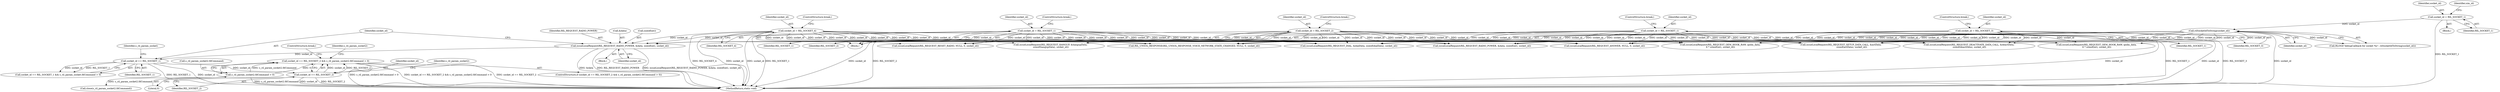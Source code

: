digraph "0_Android_cd5f15f588a5d27e99ba12f057245bfe507f8c42@API" {
"1000416" [label="(Call,socket_id == RIL_SOCKET_2 && s_ril_param_socket2.fdCommand > 0)"];
"1000417" [label="(Call,socket_id == RIL_SOCKET_2)"];
"1000395" [label="(Call,socket_id == RIL_SOCKET_1)"];
"1000386" [label="(Call,issueLocalRequest(RIL_REQUEST_RADIO_POWER, &data, sizeof(int), socket_id))"];
"1000356" [label="(Call,socket_id = RIL_SOCKET_4)"];
"1000143" [label="(Call,rilSocketIdToString(socket_id))"];
"1000134" [label="(Call,socket_id = RIL_SOCKET_1)"];
"1000346" [label="(Call,socket_id = RIL_SOCKET_2)"];
"1000341" [label="(Call,socket_id = RIL_SOCKET_1)"];
"1000361" [label="(Call,socket_id = RIL_SOCKET_1)"];
"1000351" [label="(Call,socket_id = RIL_SOCKET_3)"];
"1000420" [label="(Call,s_ril_param_socket2.fdCommand > 0)"];
"1000394" [label="(Call,socket_id == RIL_SOCKET_1 && s_ril_param_socket.fdCommand > 0)"];
"1000392" [label="(Identifier,socket_id)"];
"1000418" [label="(Identifier,socket_id)"];
"1000397" [label="(Identifier,RIL_SOCKET_1)"];
"1000419" [label="(Identifier,RIL_SOCKET_2)"];
"1000424" [label="(Literal,0)"];
"1000339" [label="(Block,)"];
"1000416" [label="(Call,socket_id == RIL_SOCKET_2 && s_ril_param_socket2.fdCommand > 0)"];
"1000387" [label="(Identifier,RIL_REQUEST_RADIO_POWER)"];
"1000400" [label="(Identifier,s_ril_param_socket)"];
"1000347" [label="(Identifier,socket_id)"];
"1000422" [label="(Identifier,s_ril_param_socket2)"];
"1000440" [label="(Call,RIL_UNSOL_RESPONSE(RIL_UNSOL_RESPONSE_VOICE_NETWORK_STATE_CHANGED, NULL, 0, socket_id))"];
"1000426" [label="(Call,close(s_ril_param_socket2.fdCommand))"];
"1000346" [label="(Call,socket_id = RIL_SOCKET_2)"];
"1000388" [label="(Call,&data)"];
"1000364" [label="(ControlStructure,break;)"];
"1000361" [label="(Call,socket_id = RIL_SOCKET_1)"];
"1000354" [label="(ControlStructure,break;)"];
"1000417" [label="(Call,socket_id == RIL_SOCKET_2)"];
"1000342" [label="(Identifier,socket_id)"];
"1000370" [label="(Block,)"];
"1000144" [label="(Identifier,socket_id)"];
"1000609" [label="(Call,issueLocalRequest(RIL_REQUEST_ANSWER, NULL, 0, socket_id))"];
"1000436" [label="(ControlStructure,break;)"];
"1000141" [label="(Call,RLOGI(\"debugCallback for socket %s\", rilSocketIdToString(socket_id)))"];
"1000143" [label="(Call,rilSocketIdToString(socket_id))"];
"1000564" [label="(Call,issueLocalRequest(RIL_REQUEST_SETUP_DATA_CALL, &actData,\n                              sizeof(actData), socket_id))"];
"1000348" [label="(Identifier,RIL_SOCKET_2)"];
"1000386" [label="(Call,issueLocalRequest(RIL_REQUEST_RADIO_POWER, &data, sizeof(int), socket_id))"];
"1000415" [label="(ControlStructure,if (socket_id == RIL_SOCKET_2 && s_ril_param_socket2.fdCommand > 0))"];
"1000536" [label="(Call,issueLocalRequest(RIL_REQUEST_RADIO_POWER, &data, sizeof(int), socket_id))"];
"1000598" [label="(Call,issueLocalRequest(RIL_REQUEST_DIAL, &dialData, sizeof(dialData), socket_id))"];
"1000363" [label="(Identifier,RIL_SOCKET_1)"];
"1000353" [label="(Identifier,RIL_SOCKET_3)"];
"1000575" [label="(Call,issueLocalRequest(RIL_REQUEST_DEACTIVATE_DATA_CALL, &deactData,\n sizeof(deactData), socket_id))"];
"1000428" [label="(Identifier,s_ril_param_socket2)"];
"1000134" [label="(Call,socket_id = RIL_SOCKET_1)"];
"1000112" [label="(Block,)"];
"1000421" [label="(Call,s_ril_param_socket2.fdCommand)"];
"1000635" [label="(MethodReturn,static void)"];
"1000135" [label="(Identifier,socket_id)"];
"1000521" [label="(Call,issueLocalRequest(RIL_REQUEST_OEM_HOOK_RAW, qxdm_data,\n 6 * sizeof(int), socket_id))"];
"1000362" [label="(Identifier,socket_id)"];
"1000390" [label="(Call,sizeof(int))"];
"1000396" [label="(Identifier,socket_id)"];
"1000351" [label="(Call,socket_id = RIL_SOCKET_3)"];
"1000420" [label="(Call,s_ril_param_socket2.fdCommand > 0)"];
"1000357" [label="(Identifier,socket_id)"];
"1000352" [label="(Identifier,socket_id)"];
"1000358" [label="(Identifier,RIL_SOCKET_4)"];
"1000136" [label="(Identifier,RIL_SOCKET_1)"];
"1000359" [label="(ControlStructure,break;)"];
"1000139" [label="(Identifier,sim_id)"];
"1000343" [label="(Identifier,RIL_SOCKET_1)"];
"1000344" [label="(ControlStructure,break;)"];
"1000479" [label="(Call,issueLocalRequest(RIL_REQUEST_OEM_HOOK_RAW, qxdm_data,\n 6 * sizeof(int), socket_id))"];
"1000618" [label="(Call,issueLocalRequest(RIL_REQUEST_HANGUP, &hangupData,\n sizeof(hangupData), socket_id))"];
"1000341" [label="(Call,socket_id = RIL_SOCKET_1)"];
"1000356" [label="(Call,socket_id = RIL_SOCKET_4)"];
"1000374" [label="(Call,issueLocalRequest(RIL_REQUEST_RESET_RADIO, NULL, 0, socket_id))"];
"1000395" [label="(Call,socket_id == RIL_SOCKET_1)"];
"1000349" [label="(ControlStructure,break;)"];
"1000416" -> "1000415"  [label="AST: "];
"1000416" -> "1000417"  [label="CFG: "];
"1000416" -> "1000420"  [label="CFG: "];
"1000417" -> "1000416"  [label="AST: "];
"1000420" -> "1000416"  [label="AST: "];
"1000428" -> "1000416"  [label="CFG: "];
"1000436" -> "1000416"  [label="CFG: "];
"1000416" -> "1000635"  [label="DDG: s_ril_param_socket2.fdCommand > 0"];
"1000416" -> "1000635"  [label="DDG: socket_id == RIL_SOCKET_2 && s_ril_param_socket2.fdCommand > 0"];
"1000416" -> "1000635"  [label="DDG: socket_id == RIL_SOCKET_2"];
"1000417" -> "1000416"  [label="DDG: socket_id"];
"1000417" -> "1000416"  [label="DDG: RIL_SOCKET_2"];
"1000420" -> "1000416"  [label="DDG: s_ril_param_socket2.fdCommand"];
"1000420" -> "1000416"  [label="DDG: 0"];
"1000417" -> "1000419"  [label="CFG: "];
"1000418" -> "1000417"  [label="AST: "];
"1000419" -> "1000417"  [label="AST: "];
"1000422" -> "1000417"  [label="CFG: "];
"1000417" -> "1000635"  [label="DDG: socket_id"];
"1000417" -> "1000635"  [label="DDG: RIL_SOCKET_2"];
"1000395" -> "1000417"  [label="DDG: socket_id"];
"1000395" -> "1000394"  [label="AST: "];
"1000395" -> "1000397"  [label="CFG: "];
"1000396" -> "1000395"  [label="AST: "];
"1000397" -> "1000395"  [label="AST: "];
"1000400" -> "1000395"  [label="CFG: "];
"1000394" -> "1000395"  [label="CFG: "];
"1000395" -> "1000635"  [label="DDG: socket_id"];
"1000395" -> "1000635"  [label="DDG: RIL_SOCKET_1"];
"1000395" -> "1000394"  [label="DDG: socket_id"];
"1000395" -> "1000394"  [label="DDG: RIL_SOCKET_1"];
"1000386" -> "1000395"  [label="DDG: socket_id"];
"1000386" -> "1000370"  [label="AST: "];
"1000386" -> "1000392"  [label="CFG: "];
"1000387" -> "1000386"  [label="AST: "];
"1000388" -> "1000386"  [label="AST: "];
"1000390" -> "1000386"  [label="AST: "];
"1000392" -> "1000386"  [label="AST: "];
"1000396" -> "1000386"  [label="CFG: "];
"1000386" -> "1000635"  [label="DDG: &data"];
"1000386" -> "1000635"  [label="DDG: RIL_REQUEST_RADIO_POWER"];
"1000386" -> "1000635"  [label="DDG: issueLocalRequest(RIL_REQUEST_RADIO_POWER, &data, sizeof(int), socket_id)"];
"1000356" -> "1000386"  [label="DDG: socket_id"];
"1000143" -> "1000386"  [label="DDG: socket_id"];
"1000346" -> "1000386"  [label="DDG: socket_id"];
"1000341" -> "1000386"  [label="DDG: socket_id"];
"1000361" -> "1000386"  [label="DDG: socket_id"];
"1000351" -> "1000386"  [label="DDG: socket_id"];
"1000356" -> "1000339"  [label="AST: "];
"1000356" -> "1000358"  [label="CFG: "];
"1000357" -> "1000356"  [label="AST: "];
"1000358" -> "1000356"  [label="AST: "];
"1000359" -> "1000356"  [label="CFG: "];
"1000356" -> "1000635"  [label="DDG: socket_id"];
"1000356" -> "1000635"  [label="DDG: RIL_SOCKET_4"];
"1000356" -> "1000374"  [label="DDG: socket_id"];
"1000356" -> "1000440"  [label="DDG: socket_id"];
"1000356" -> "1000479"  [label="DDG: socket_id"];
"1000356" -> "1000521"  [label="DDG: socket_id"];
"1000356" -> "1000536"  [label="DDG: socket_id"];
"1000356" -> "1000564"  [label="DDG: socket_id"];
"1000356" -> "1000575"  [label="DDG: socket_id"];
"1000356" -> "1000598"  [label="DDG: socket_id"];
"1000356" -> "1000609"  [label="DDG: socket_id"];
"1000356" -> "1000618"  [label="DDG: socket_id"];
"1000143" -> "1000141"  [label="AST: "];
"1000143" -> "1000144"  [label="CFG: "];
"1000144" -> "1000143"  [label="AST: "];
"1000141" -> "1000143"  [label="CFG: "];
"1000143" -> "1000635"  [label="DDG: socket_id"];
"1000143" -> "1000141"  [label="DDG: socket_id"];
"1000134" -> "1000143"  [label="DDG: socket_id"];
"1000143" -> "1000374"  [label="DDG: socket_id"];
"1000143" -> "1000440"  [label="DDG: socket_id"];
"1000143" -> "1000479"  [label="DDG: socket_id"];
"1000143" -> "1000521"  [label="DDG: socket_id"];
"1000143" -> "1000536"  [label="DDG: socket_id"];
"1000143" -> "1000564"  [label="DDG: socket_id"];
"1000143" -> "1000575"  [label="DDG: socket_id"];
"1000143" -> "1000598"  [label="DDG: socket_id"];
"1000143" -> "1000609"  [label="DDG: socket_id"];
"1000143" -> "1000618"  [label="DDG: socket_id"];
"1000134" -> "1000112"  [label="AST: "];
"1000134" -> "1000136"  [label="CFG: "];
"1000135" -> "1000134"  [label="AST: "];
"1000136" -> "1000134"  [label="AST: "];
"1000139" -> "1000134"  [label="CFG: "];
"1000134" -> "1000635"  [label="DDG: RIL_SOCKET_1"];
"1000346" -> "1000339"  [label="AST: "];
"1000346" -> "1000348"  [label="CFG: "];
"1000347" -> "1000346"  [label="AST: "];
"1000348" -> "1000346"  [label="AST: "];
"1000349" -> "1000346"  [label="CFG: "];
"1000346" -> "1000635"  [label="DDG: RIL_SOCKET_2"];
"1000346" -> "1000635"  [label="DDG: socket_id"];
"1000346" -> "1000374"  [label="DDG: socket_id"];
"1000346" -> "1000440"  [label="DDG: socket_id"];
"1000346" -> "1000479"  [label="DDG: socket_id"];
"1000346" -> "1000521"  [label="DDG: socket_id"];
"1000346" -> "1000536"  [label="DDG: socket_id"];
"1000346" -> "1000564"  [label="DDG: socket_id"];
"1000346" -> "1000575"  [label="DDG: socket_id"];
"1000346" -> "1000598"  [label="DDG: socket_id"];
"1000346" -> "1000609"  [label="DDG: socket_id"];
"1000346" -> "1000618"  [label="DDG: socket_id"];
"1000341" -> "1000339"  [label="AST: "];
"1000341" -> "1000343"  [label="CFG: "];
"1000342" -> "1000341"  [label="AST: "];
"1000343" -> "1000341"  [label="AST: "];
"1000344" -> "1000341"  [label="CFG: "];
"1000341" -> "1000635"  [label="DDG: RIL_SOCKET_1"];
"1000341" -> "1000635"  [label="DDG: socket_id"];
"1000341" -> "1000374"  [label="DDG: socket_id"];
"1000341" -> "1000440"  [label="DDG: socket_id"];
"1000341" -> "1000479"  [label="DDG: socket_id"];
"1000341" -> "1000521"  [label="DDG: socket_id"];
"1000341" -> "1000536"  [label="DDG: socket_id"];
"1000341" -> "1000564"  [label="DDG: socket_id"];
"1000341" -> "1000575"  [label="DDG: socket_id"];
"1000341" -> "1000598"  [label="DDG: socket_id"];
"1000341" -> "1000609"  [label="DDG: socket_id"];
"1000341" -> "1000618"  [label="DDG: socket_id"];
"1000361" -> "1000339"  [label="AST: "];
"1000361" -> "1000363"  [label="CFG: "];
"1000362" -> "1000361"  [label="AST: "];
"1000363" -> "1000361"  [label="AST: "];
"1000364" -> "1000361"  [label="CFG: "];
"1000361" -> "1000635"  [label="DDG: socket_id"];
"1000361" -> "1000635"  [label="DDG: RIL_SOCKET_1"];
"1000361" -> "1000374"  [label="DDG: socket_id"];
"1000361" -> "1000440"  [label="DDG: socket_id"];
"1000361" -> "1000479"  [label="DDG: socket_id"];
"1000361" -> "1000521"  [label="DDG: socket_id"];
"1000361" -> "1000536"  [label="DDG: socket_id"];
"1000361" -> "1000564"  [label="DDG: socket_id"];
"1000361" -> "1000575"  [label="DDG: socket_id"];
"1000361" -> "1000598"  [label="DDG: socket_id"];
"1000361" -> "1000609"  [label="DDG: socket_id"];
"1000361" -> "1000618"  [label="DDG: socket_id"];
"1000351" -> "1000339"  [label="AST: "];
"1000351" -> "1000353"  [label="CFG: "];
"1000352" -> "1000351"  [label="AST: "];
"1000353" -> "1000351"  [label="AST: "];
"1000354" -> "1000351"  [label="CFG: "];
"1000351" -> "1000635"  [label="DDG: RIL_SOCKET_3"];
"1000351" -> "1000635"  [label="DDG: socket_id"];
"1000351" -> "1000374"  [label="DDG: socket_id"];
"1000351" -> "1000440"  [label="DDG: socket_id"];
"1000351" -> "1000479"  [label="DDG: socket_id"];
"1000351" -> "1000521"  [label="DDG: socket_id"];
"1000351" -> "1000536"  [label="DDG: socket_id"];
"1000351" -> "1000564"  [label="DDG: socket_id"];
"1000351" -> "1000575"  [label="DDG: socket_id"];
"1000351" -> "1000598"  [label="DDG: socket_id"];
"1000351" -> "1000609"  [label="DDG: socket_id"];
"1000351" -> "1000618"  [label="DDG: socket_id"];
"1000420" -> "1000424"  [label="CFG: "];
"1000421" -> "1000420"  [label="AST: "];
"1000424" -> "1000420"  [label="AST: "];
"1000420" -> "1000635"  [label="DDG: s_ril_param_socket2.fdCommand"];
"1000420" -> "1000426"  [label="DDG: s_ril_param_socket2.fdCommand"];
}
